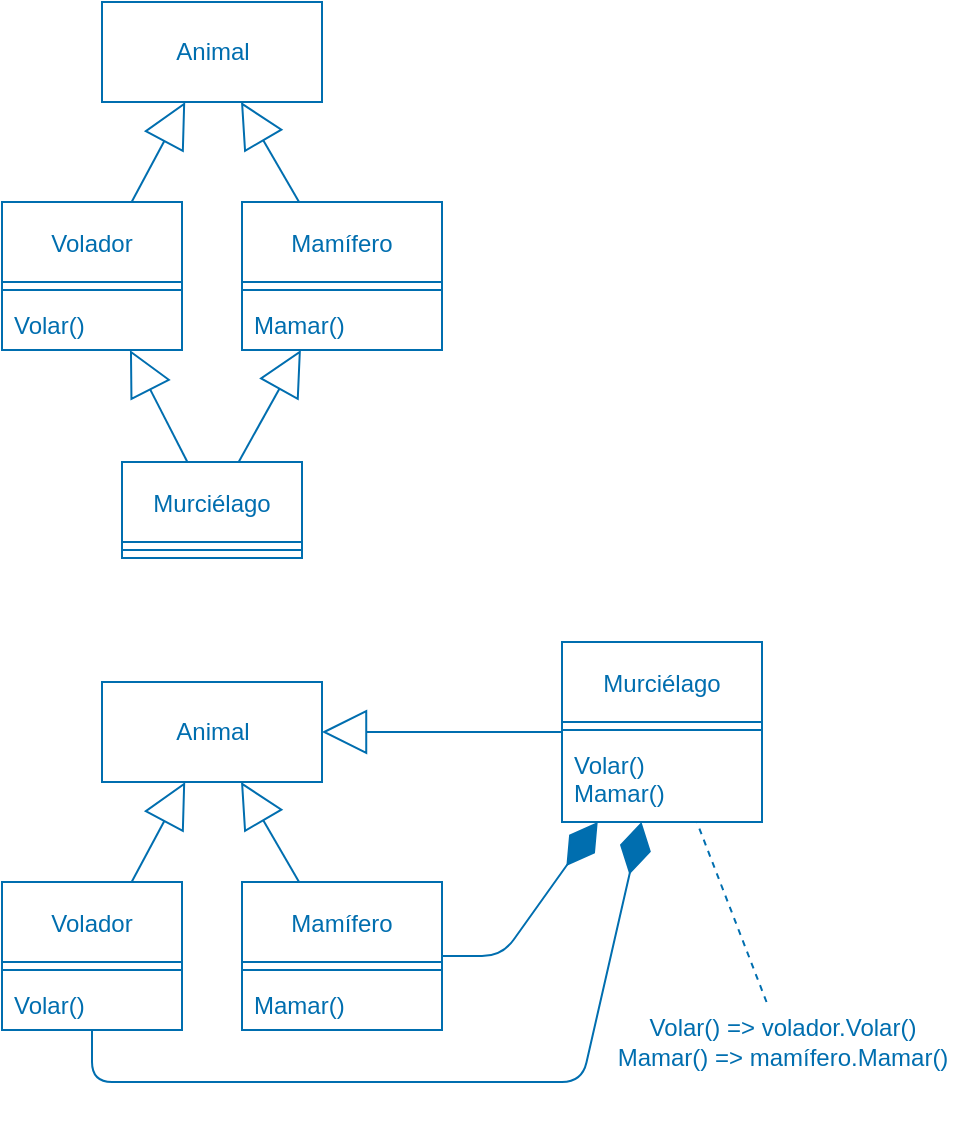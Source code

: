 <mxfile>
    <diagram id="ME14ZrENKLqDYr_cWZbU" name="Page-1">
        <mxGraphModel dx="640" dy="540" grid="1" gridSize="10" guides="1" tooltips="1" connect="1" arrows="1" fold="1" page="1" pageScale="1" pageWidth="850" pageHeight="1100" math="0" shadow="0">
            <root>
                <mxCell id="0"/>
                <mxCell id="1" parent="0"/>
                <mxCell id="62" value="" style="endArrow=block;html=1;endFill=0;elbow=vertical;strokeColor=#006EAF;fontColor=#006EAF;strokeWidth=1;endSize=20;" parent="1" source="75" target="64" edge="1">
                    <mxGeometry width="160" relative="1" as="geometry">
                        <mxPoint x="204.375" y="160" as="sourcePoint"/>
                        <mxPoint x="160" y="168.2" as="targetPoint"/>
                    </mxGeometry>
                </mxCell>
                <mxCell id="64" value="Animal" style="html=1;fillColor=none;fontColor=#006EAF;strokeColor=#006EAF;" parent="1" vertex="1">
                    <mxGeometry x="170" y="40" width="110" height="50" as="geometry"/>
                </mxCell>
                <mxCell id="72" value="" style="endArrow=block;html=1;endFill=0;elbow=vertical;strokeColor=#006EAF;fontColor=#006EAF;strokeWidth=1;endSize=20;" parent="1" source="79" target="64" edge="1">
                    <mxGeometry width="160" relative="1" as="geometry">
                        <mxPoint x="133.958" y="290" as="sourcePoint"/>
                        <mxPoint x="205.417" y="210" as="targetPoint"/>
                    </mxGeometry>
                </mxCell>
                <mxCell id="75" value="Volador" style="swimlane;fontStyle=0;align=center;verticalAlign=middle;childLayout=stackLayout;horizontal=1;startSize=40;horizontalStack=0;resizeParent=1;resizeParentMax=0;resizeLast=0;collapsible=1;marginBottom=0;fillColor=none;fontColor=#006EAF;strokeColor=#006EAF;" parent="1" vertex="1">
                    <mxGeometry x="120" y="140" width="90" height="74" as="geometry"/>
                </mxCell>
                <mxCell id="77" value="" style="line;strokeWidth=1;fillColor=none;align=left;verticalAlign=middle;spacingTop=-1;spacingLeft=3;spacingRight=3;rotatable=0;labelPosition=right;points=[];portConstraint=eastwest;strokeColor=inherit;" parent="75" vertex="1">
                    <mxGeometry y="40" width="90" height="8" as="geometry"/>
                </mxCell>
                <mxCell id="76" value="Volar()" style="text;strokeColor=none;fillColor=none;align=left;verticalAlign=top;spacingLeft=4;spacingRight=4;overflow=hidden;rotatable=0;points=[[0,0.5],[1,0.5]];portConstraint=eastwest;fontColor=#006EAF;" parent="75" vertex="1">
                    <mxGeometry y="48" width="90" height="26" as="geometry"/>
                </mxCell>
                <mxCell id="79" value="Mamífero" style="swimlane;fontStyle=0;align=center;verticalAlign=middle;childLayout=stackLayout;horizontal=1;startSize=40;horizontalStack=0;resizeParent=1;resizeParentMax=0;resizeLast=0;collapsible=1;marginBottom=0;fillColor=none;fontColor=#006EAF;strokeColor=#006EAF;" parent="1" vertex="1">
                    <mxGeometry x="240" y="140" width="100" height="74" as="geometry"/>
                </mxCell>
                <mxCell id="81" value="" style="line;strokeWidth=1;fillColor=none;align=left;verticalAlign=middle;spacingTop=-1;spacingLeft=3;spacingRight=3;rotatable=0;labelPosition=right;points=[];portConstraint=eastwest;strokeColor=inherit;" parent="79" vertex="1">
                    <mxGeometry y="40" width="100" height="8" as="geometry"/>
                </mxCell>
                <mxCell id="80" value="Mamar()" style="text;strokeColor=none;fillColor=none;align=left;verticalAlign=top;spacingLeft=4;spacingRight=4;overflow=hidden;rotatable=0;points=[[0,0.5],[1,0.5]];portConstraint=eastwest;fontColor=#006EAF;" parent="79" vertex="1">
                    <mxGeometry y="48" width="100" height="26" as="geometry"/>
                </mxCell>
                <mxCell id="87" value="Murciélago" style="swimlane;fontStyle=0;align=center;verticalAlign=middle;childLayout=stackLayout;horizontal=1;startSize=40;horizontalStack=0;resizeParent=1;resizeParentMax=0;resizeLast=0;collapsible=1;marginBottom=0;fillColor=none;fontColor=#006EAF;strokeColor=#006EAF;" parent="1" vertex="1">
                    <mxGeometry x="180" y="270" width="90" height="48" as="geometry"/>
                </mxCell>
                <mxCell id="89" value="" style="line;strokeWidth=1;fillColor=none;align=left;verticalAlign=middle;spacingTop=-1;spacingLeft=3;spacingRight=3;rotatable=0;labelPosition=right;points=[];portConstraint=eastwest;strokeColor=inherit;" parent="87" vertex="1">
                    <mxGeometry y="40" width="90" height="8" as="geometry"/>
                </mxCell>
                <mxCell id="90" value="" style="endArrow=block;html=1;endFill=0;elbow=vertical;strokeColor=#006EAF;fontColor=#006EAF;strokeWidth=1;endSize=20;" parent="1" source="87" target="75" edge="1">
                    <mxGeometry width="160" relative="1" as="geometry">
                        <mxPoint x="201.818" y="150" as="sourcePoint"/>
                        <mxPoint x="233.636" y="80" as="targetPoint"/>
                    </mxGeometry>
                </mxCell>
                <mxCell id="91" value="" style="endArrow=block;html=1;endFill=0;elbow=vertical;strokeColor=#006EAF;fontColor=#006EAF;strokeWidth=1;endSize=20;" parent="1" source="87" target="79" edge="1">
                    <mxGeometry width="160" relative="1" as="geometry">
                        <mxPoint x="235.421" y="270" as="sourcePoint"/>
                        <mxPoint x="207.477" y="224" as="targetPoint"/>
                    </mxGeometry>
                </mxCell>
                <mxCell id="94" value="Animal" style="html=1;fillColor=none;fontColor=#006EAF;strokeColor=#006EAF;" parent="1" vertex="1">
                    <mxGeometry x="170" y="380" width="110" height="50" as="geometry"/>
                </mxCell>
                <mxCell id="107" value="Murciélago" style="swimlane;fontStyle=0;align=center;verticalAlign=middle;childLayout=stackLayout;horizontal=1;startSize=40;horizontalStack=0;resizeParent=1;resizeParentMax=0;resizeLast=0;collapsible=1;marginBottom=0;fillColor=none;fontColor=#006EAF;strokeColor=#006EAF;" parent="1" vertex="1">
                    <mxGeometry x="400" y="360" width="100" height="90" as="geometry"/>
                </mxCell>
                <mxCell id="108" value="" style="line;strokeWidth=1;fillColor=none;align=left;verticalAlign=middle;spacingTop=-1;spacingLeft=3;spacingRight=3;rotatable=0;labelPosition=right;points=[];portConstraint=eastwest;strokeColor=inherit;" parent="107" vertex="1">
                    <mxGeometry y="40" width="100" height="8" as="geometry"/>
                </mxCell>
                <mxCell id="129" value="Volar()&#10;Mamar()" style="text;strokeColor=none;fillColor=none;align=left;verticalAlign=top;spacingLeft=4;spacingRight=4;overflow=hidden;rotatable=0;points=[[0,0.5],[1,0.5]];portConstraint=eastwest;fontColor=#006EAF;" parent="107" vertex="1">
                    <mxGeometry y="48" width="100" height="42" as="geometry"/>
                </mxCell>
                <mxCell id="115" value="" style="endArrow=diamondThin;endFill=1;endSize=24;html=1;fontColor=#006EAF;fillColor=#1ba1e2;strokeColor=#006EAF;labelBackgroundColor=none;" parent="1" source="124" edge="1" target="107">
                    <mxGeometry x="-0.578" y="31" width="160" relative="1" as="geometry">
                        <mxPoint x="540" y="570" as="sourcePoint"/>
                        <mxPoint x="410" y="480" as="targetPoint"/>
                        <mxPoint x="1" as="offset"/>
                        <Array as="points">
                            <mxPoint x="165" y="580"/>
                            <mxPoint x="410" y="580"/>
                        </Array>
                    </mxGeometry>
                </mxCell>
                <mxCell id="116" value="" style="endArrow=diamondThin;endFill=1;endSize=24;html=1;fontColor=#006EAF;fillColor=#1ba1e2;strokeColor=#006EAF;labelBackgroundColor=none;" parent="1" source="125" target="107" edge="1">
                    <mxGeometry x="-0.519" y="-25" width="160" relative="1" as="geometry">
                        <mxPoint x="365.818" y="490" as="sourcePoint"/>
                        <mxPoint x="227.798" y="440" as="targetPoint"/>
                        <mxPoint as="offset"/>
                        <Array as="points">
                            <mxPoint x="370" y="517"/>
                        </Array>
                    </mxGeometry>
                </mxCell>
                <mxCell id="117" value="" style="endArrow=block;html=1;endFill=0;elbow=vertical;strokeColor=#006EAF;fontColor=#006EAF;strokeWidth=1;endSize=20;" parent="1" source="107" target="94" edge="1">
                    <mxGeometry width="160" relative="1" as="geometry">
                        <mxPoint x="317.184" y="590" as="sourcePoint"/>
                        <mxPoint x="325.34" y="548" as="targetPoint"/>
                    </mxGeometry>
                </mxCell>
                <mxCell id="120" value="" style="endArrow=block;html=1;endFill=0;elbow=vertical;strokeColor=#006EAF;fontColor=#006EAF;strokeWidth=1;endSize=20;" parent="1" source="122" target="94" edge="1">
                    <mxGeometry width="160" relative="1" as="geometry">
                        <mxPoint x="204.375" y="500" as="sourcePoint"/>
                        <mxPoint x="211.607" y="430" as="targetPoint"/>
                    </mxGeometry>
                </mxCell>
                <mxCell id="121" value="" style="endArrow=block;html=1;endFill=0;elbow=vertical;strokeColor=#006EAF;fontColor=#006EAF;strokeWidth=1;endSize=20;" parent="1" source="125" target="94" edge="1">
                    <mxGeometry width="160" relative="1" as="geometry">
                        <mxPoint x="133.958" y="630" as="sourcePoint"/>
                        <mxPoint x="239.509" y="430" as="targetPoint"/>
                    </mxGeometry>
                </mxCell>
                <mxCell id="122" value="Volador" style="swimlane;fontStyle=0;align=center;verticalAlign=middle;childLayout=stackLayout;horizontal=1;startSize=40;horizontalStack=0;resizeParent=1;resizeParentMax=0;resizeLast=0;collapsible=1;marginBottom=0;fillColor=none;fontColor=#006EAF;strokeColor=#006EAF;" parent="1" vertex="1">
                    <mxGeometry x="120" y="480" width="90" height="74" as="geometry"/>
                </mxCell>
                <mxCell id="123" value="" style="line;strokeWidth=1;fillColor=none;align=left;verticalAlign=middle;spacingTop=-1;spacingLeft=3;spacingRight=3;rotatable=0;labelPosition=right;points=[];portConstraint=eastwest;strokeColor=inherit;" parent="122" vertex="1">
                    <mxGeometry y="40" width="90" height="8" as="geometry"/>
                </mxCell>
                <mxCell id="124" value="Volar()" style="text;strokeColor=none;fillColor=none;align=left;verticalAlign=top;spacingLeft=4;spacingRight=4;overflow=hidden;rotatable=0;points=[[0,0.5],[1,0.5]];portConstraint=eastwest;fontColor=#006EAF;" parent="122" vertex="1">
                    <mxGeometry y="48" width="90" height="26" as="geometry"/>
                </mxCell>
                <mxCell id="125" value="Mamífero" style="swimlane;fontStyle=0;align=center;verticalAlign=middle;childLayout=stackLayout;horizontal=1;startSize=40;horizontalStack=0;resizeParent=1;resizeParentMax=0;resizeLast=0;collapsible=1;marginBottom=0;fillColor=none;fontColor=#006EAF;strokeColor=#006EAF;" parent="1" vertex="1">
                    <mxGeometry x="240" y="480" width="100" height="74" as="geometry"/>
                </mxCell>
                <mxCell id="126" value="" style="line;strokeWidth=1;fillColor=none;align=left;verticalAlign=middle;spacingTop=-1;spacingLeft=3;spacingRight=3;rotatable=0;labelPosition=right;points=[];portConstraint=eastwest;strokeColor=inherit;" parent="125" vertex="1">
                    <mxGeometry y="40" width="100" height="8" as="geometry"/>
                </mxCell>
                <mxCell id="127" value="Mamar()" style="text;strokeColor=none;fillColor=none;align=left;verticalAlign=top;spacingLeft=4;spacingRight=4;overflow=hidden;rotatable=0;points=[[0,0.5],[1,0.5]];portConstraint=eastwest;fontColor=#006EAF;" parent="125" vertex="1">
                    <mxGeometry y="48" width="100" height="26" as="geometry"/>
                </mxCell>
                <mxCell id="131" value="Volar() =&amp;gt; volador.Volar()&lt;br&gt;&lt;div style=&quot;text-align: left;&quot;&gt;&lt;span style=&quot;background-color: initial;&quot;&gt;Mamar() =&amp;gt; mamífero.Mamar()&lt;/span&gt;&lt;/div&gt;" style="text;html=1;align=center;verticalAlign=middle;resizable=0;points=[];autosize=1;strokeColor=none;fillColor=none;fontColor=#006EAF;" parent="1" vertex="1">
                    <mxGeometry x="415" y="540" width="190" height="40" as="geometry"/>
                </mxCell>
                <mxCell id="132" value="" style="edgeStyle=none;html=1;endArrow=none;endSize=12;dashed=1;verticalAlign=bottom;labelBackgroundColor=none;fontColor=#006EAF;fillColor=#1ba1e2;strokeColor=#006EAF;endFill=0;" parent="1" source="131" target="107" edge="1">
                    <mxGeometry width="160" relative="1" as="geometry">
                        <mxPoint x="250" y="390" as="sourcePoint"/>
                        <mxPoint x="410" y="390" as="targetPoint"/>
                    </mxGeometry>
                </mxCell>
            </root>
        </mxGraphModel>
    </diagram>
</mxfile>
